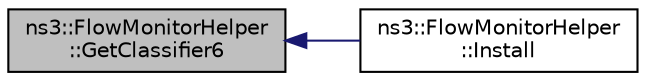 digraph "ns3::FlowMonitorHelper::GetClassifier6"
{
  edge [fontname="Helvetica",fontsize="10",labelfontname="Helvetica",labelfontsize="10"];
  node [fontname="Helvetica",fontsize="10",shape=record];
  rankdir="LR";
  Node1 [label="ns3::FlowMonitorHelper\l::GetClassifier6",height=0.2,width=0.4,color="black", fillcolor="grey75", style="filled", fontcolor="black"];
  Node1 -> Node2 [dir="back",color="midnightblue",fontsize="10",style="solid"];
  Node2 [label="ns3::FlowMonitorHelper\l::Install",height=0.2,width=0.4,color="black", fillcolor="white", style="filled",URL="$d5/d2d/classns3_1_1FlowMonitorHelper.html#ae07a9261fad2a9b941be785be4977f0b",tooltip="Enable flow monitoring on a single node. "];
}
